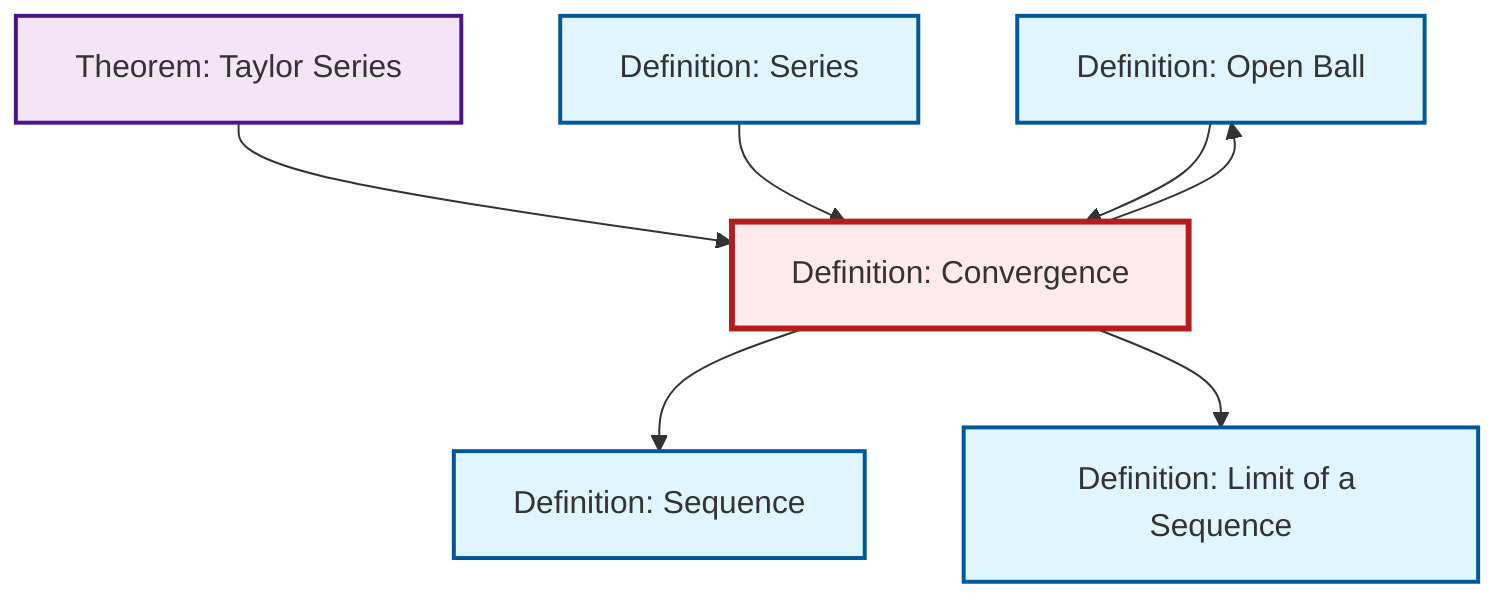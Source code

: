 graph TD
    classDef definition fill:#e1f5fe,stroke:#01579b,stroke-width:2px
    classDef theorem fill:#f3e5f5,stroke:#4a148c,stroke-width:2px
    classDef axiom fill:#fff3e0,stroke:#e65100,stroke-width:2px
    classDef example fill:#e8f5e9,stroke:#1b5e20,stroke-width:2px
    classDef current fill:#ffebee,stroke:#b71c1c,stroke-width:3px
    def-open-ball["Definition: Open Ball"]:::definition
    def-sequence["Definition: Sequence"]:::definition
    def-limit["Definition: Limit of a Sequence"]:::definition
    def-series["Definition: Series"]:::definition
    def-convergence["Definition: Convergence"]:::definition
    thm-taylor-series["Theorem: Taylor Series"]:::theorem
    thm-taylor-series --> def-convergence
    def-convergence --> def-sequence
    def-series --> def-convergence
    def-convergence --> def-open-ball
    def-open-ball --> def-convergence
    def-convergence --> def-limit
    class def-convergence current